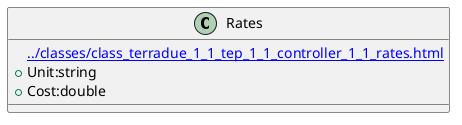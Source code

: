 @startuml
class Rates {
[[../classes/class_terradue_1_1_tep_1_1_controller_1_1_rates.html]]
 +Unit:string
 +Cost:double
}
@enduml
